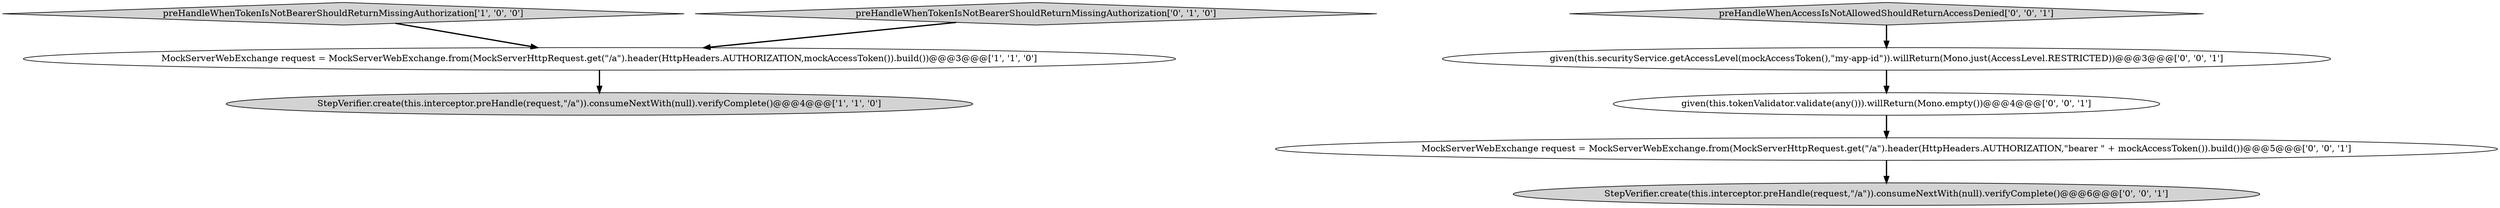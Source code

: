 digraph {
1 [style = filled, label = "StepVerifier.create(this.interceptor.preHandle(request,\"/a\")).consumeNextWith(null).verifyComplete()@@@4@@@['1', '1', '0']", fillcolor = lightgray, shape = ellipse image = "AAA0AAABBB1BBB"];
2 [style = filled, label = "preHandleWhenTokenIsNotBearerShouldReturnMissingAuthorization['1', '0', '0']", fillcolor = lightgray, shape = diamond image = "AAA0AAABBB1BBB"];
3 [style = filled, label = "preHandleWhenTokenIsNotBearerShouldReturnMissingAuthorization['0', '1', '0']", fillcolor = lightgray, shape = diamond image = "AAA0AAABBB2BBB"];
6 [style = filled, label = "given(this.tokenValidator.validate(any())).willReturn(Mono.empty())@@@4@@@['0', '0', '1']", fillcolor = white, shape = ellipse image = "AAA0AAABBB3BBB"];
5 [style = filled, label = "preHandleWhenAccessIsNotAllowedShouldReturnAccessDenied['0', '0', '1']", fillcolor = lightgray, shape = diamond image = "AAA0AAABBB3BBB"];
8 [style = filled, label = "StepVerifier.create(this.interceptor.preHandle(request,\"/a\")).consumeNextWith(null).verifyComplete()@@@6@@@['0', '0', '1']", fillcolor = lightgray, shape = ellipse image = "AAA0AAABBB3BBB"];
4 [style = filled, label = "given(this.securityService.getAccessLevel(mockAccessToken(),\"my-app-id\")).willReturn(Mono.just(AccessLevel.RESTRICTED))@@@3@@@['0', '0', '1']", fillcolor = white, shape = ellipse image = "AAA0AAABBB3BBB"];
0 [style = filled, label = "MockServerWebExchange request = MockServerWebExchange.from(MockServerHttpRequest.get(\"/a\").header(HttpHeaders.AUTHORIZATION,mockAccessToken()).build())@@@3@@@['1', '1', '0']", fillcolor = white, shape = ellipse image = "AAA0AAABBB1BBB"];
7 [style = filled, label = "MockServerWebExchange request = MockServerWebExchange.from(MockServerHttpRequest.get(\"/a\").header(HttpHeaders.AUTHORIZATION,\"bearer \" + mockAccessToken()).build())@@@5@@@['0', '0', '1']", fillcolor = white, shape = ellipse image = "AAA0AAABBB3BBB"];
2->0 [style = bold, label=""];
5->4 [style = bold, label=""];
6->7 [style = bold, label=""];
7->8 [style = bold, label=""];
4->6 [style = bold, label=""];
0->1 [style = bold, label=""];
3->0 [style = bold, label=""];
}
